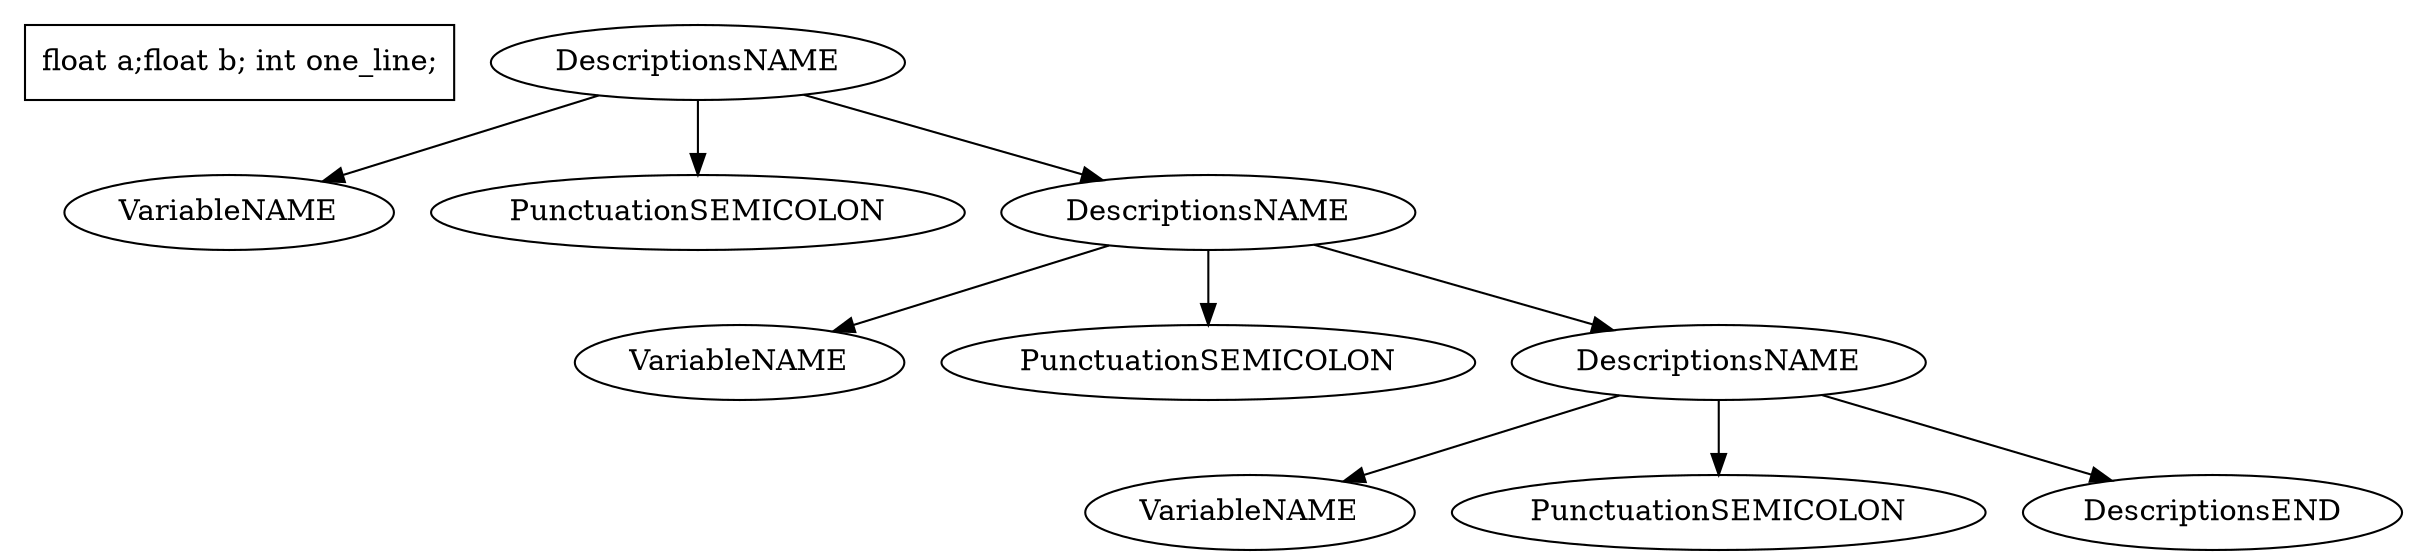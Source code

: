 digraph G { 
	subgraph clusterHeader {
		margin=0
		style="invis"
		HEADER [shape="box" label="float a;float b; int one_line;"];
	}	1->2;
	1->3;
	1->4;
	4->5;
	4->6;
	4->7;
	7->8;
	7->9;
	7->10;
	1[label=DescriptionsNAME];
	2[label=VariableNAME];
	3[label=PunctuationSEMICOLON];
	4[label=DescriptionsNAME];
	5[label=VariableNAME];
	6[label=PunctuationSEMICOLON];
	7[label=DescriptionsNAME];
	8[label=VariableNAME];
	9[label=PunctuationSEMICOLON];
	10[label=DescriptionsEND];
}